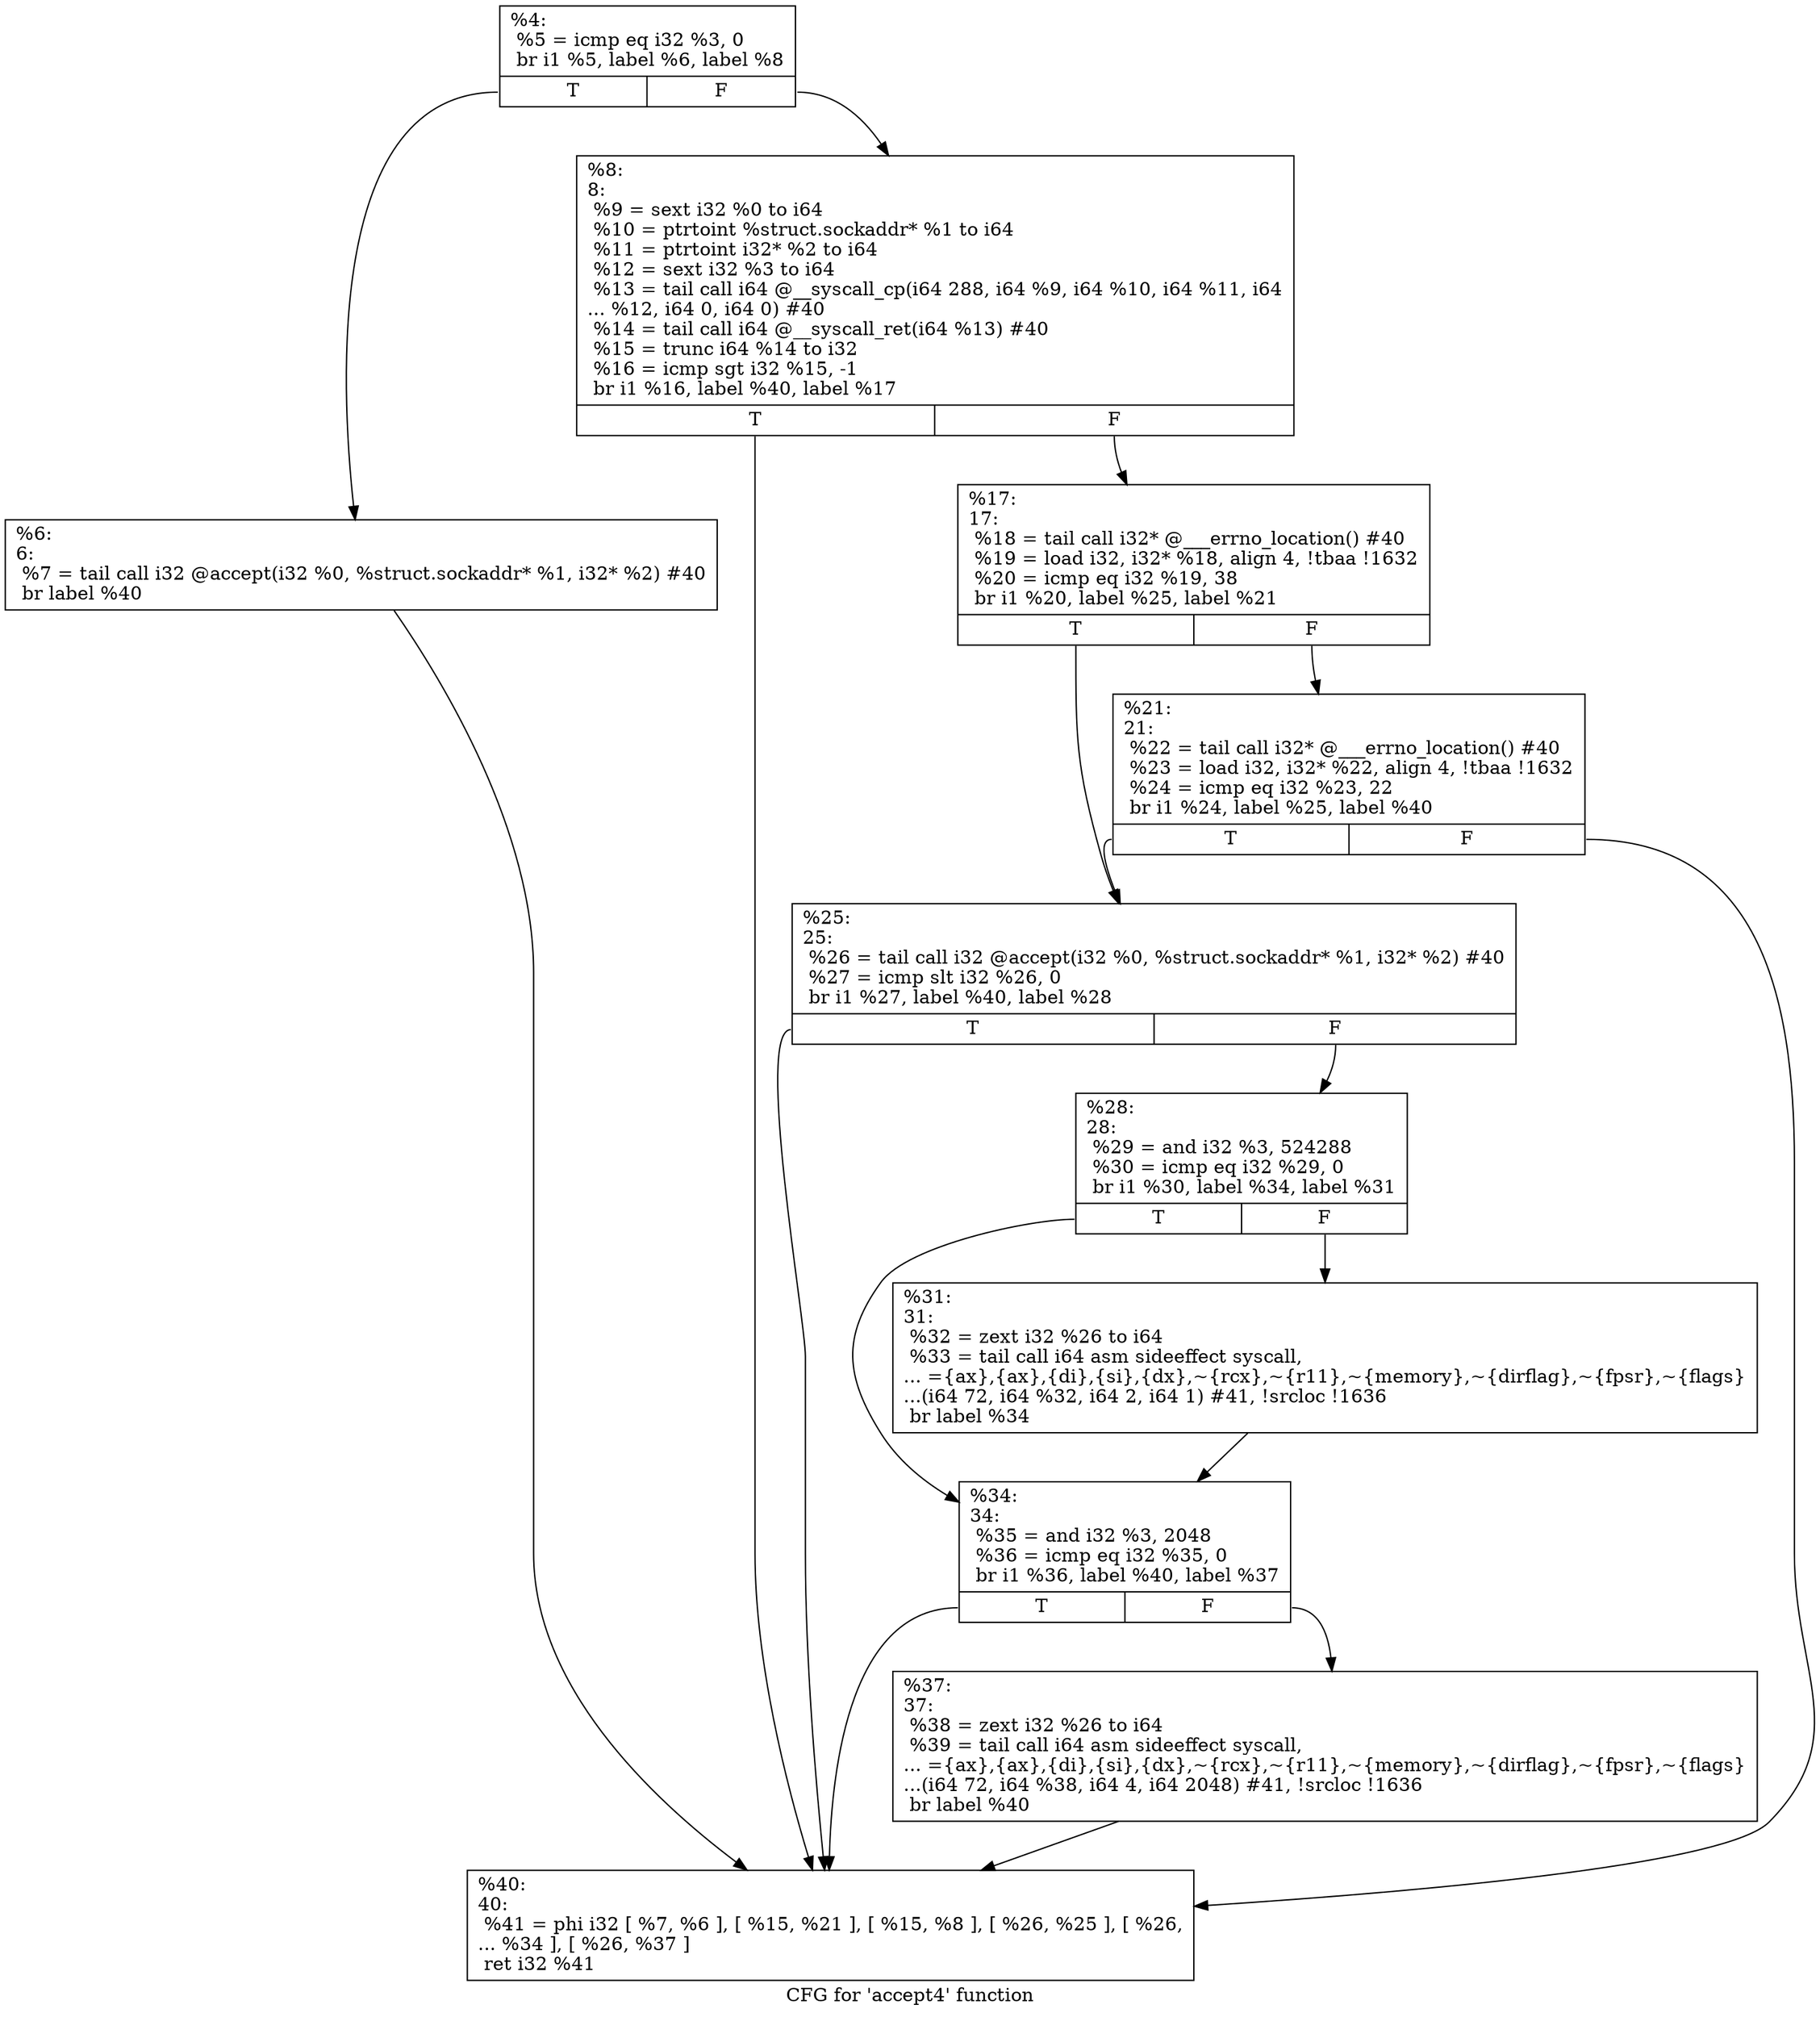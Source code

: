 digraph "CFG for 'accept4' function" {
	label="CFG for 'accept4' function";

	Node0x1d62470 [shape=record,label="{%4:\l  %5 = icmp eq i32 %3, 0\l  br i1 %5, label %6, label %8\l|{<s0>T|<s1>F}}"];
	Node0x1d62470:s0 -> Node0x1d62690;
	Node0x1d62470:s1 -> Node0x1d626e0;
	Node0x1d62690 [shape=record,label="{%6:\l6:                                                \l  %7 = tail call i32 @accept(i32 %0, %struct.sockaddr* %1, i32* %2) #40\l  br label %40\l}"];
	Node0x1d62690 -> Node0x1d62960;
	Node0x1d626e0 [shape=record,label="{%8:\l8:                                                \l  %9 = sext i32 %0 to i64\l  %10 = ptrtoint %struct.sockaddr* %1 to i64\l  %11 = ptrtoint i32* %2 to i64\l  %12 = sext i32 %3 to i64\l  %13 = tail call i64 @__syscall_cp(i64 288, i64 %9, i64 %10, i64 %11, i64\l... %12, i64 0, i64 0) #40\l  %14 = tail call i64 @__syscall_ret(i64 %13) #40\l  %15 = trunc i64 %14 to i32\l  %16 = icmp sgt i32 %15, -1\l  br i1 %16, label %40, label %17\l|{<s0>T|<s1>F}}"];
	Node0x1d626e0:s0 -> Node0x1d62960;
	Node0x1d626e0:s1 -> Node0x1d62730;
	Node0x1d62730 [shape=record,label="{%17:\l17:                                               \l  %18 = tail call i32* @___errno_location() #40\l  %19 = load i32, i32* %18, align 4, !tbaa !1632\l  %20 = icmp eq i32 %19, 38\l  br i1 %20, label %25, label %21\l|{<s0>T|<s1>F}}"];
	Node0x1d62730:s0 -> Node0x1d627d0;
	Node0x1d62730:s1 -> Node0x1d62780;
	Node0x1d62780 [shape=record,label="{%21:\l21:                                               \l  %22 = tail call i32* @___errno_location() #40\l  %23 = load i32, i32* %22, align 4, !tbaa !1632\l  %24 = icmp eq i32 %23, 22\l  br i1 %24, label %25, label %40\l|{<s0>T|<s1>F}}"];
	Node0x1d62780:s0 -> Node0x1d627d0;
	Node0x1d62780:s1 -> Node0x1d62960;
	Node0x1d627d0 [shape=record,label="{%25:\l25:                                               \l  %26 = tail call i32 @accept(i32 %0, %struct.sockaddr* %1, i32* %2) #40\l  %27 = icmp slt i32 %26, 0\l  br i1 %27, label %40, label %28\l|{<s0>T|<s1>F}}"];
	Node0x1d627d0:s0 -> Node0x1d62960;
	Node0x1d627d0:s1 -> Node0x1d62820;
	Node0x1d62820 [shape=record,label="{%28:\l28:                                               \l  %29 = and i32 %3, 524288\l  %30 = icmp eq i32 %29, 0\l  br i1 %30, label %34, label %31\l|{<s0>T|<s1>F}}"];
	Node0x1d62820:s0 -> Node0x1d628c0;
	Node0x1d62820:s1 -> Node0x1d62870;
	Node0x1d62870 [shape=record,label="{%31:\l31:                                               \l  %32 = zext i32 %26 to i64\l  %33 = tail call i64 asm sideeffect syscall,\l... =\{ax\},\{ax\},\{di\},\{si\},\{dx\},~\{rcx\},~\{r11\},~\{memory\},~\{dirflag\},~\{fpsr\},~\{flags\}\l...(i64 72, i64 %32, i64 2, i64 1) #41, !srcloc !1636\l  br label %34\l}"];
	Node0x1d62870 -> Node0x1d628c0;
	Node0x1d628c0 [shape=record,label="{%34:\l34:                                               \l  %35 = and i32 %3, 2048\l  %36 = icmp eq i32 %35, 0\l  br i1 %36, label %40, label %37\l|{<s0>T|<s1>F}}"];
	Node0x1d628c0:s0 -> Node0x1d62960;
	Node0x1d628c0:s1 -> Node0x1d62910;
	Node0x1d62910 [shape=record,label="{%37:\l37:                                               \l  %38 = zext i32 %26 to i64\l  %39 = tail call i64 asm sideeffect syscall,\l... =\{ax\},\{ax\},\{di\},\{si\},\{dx\},~\{rcx\},~\{r11\},~\{memory\},~\{dirflag\},~\{fpsr\},~\{flags\}\l...(i64 72, i64 %38, i64 4, i64 2048) #41, !srcloc !1636\l  br label %40\l}"];
	Node0x1d62910 -> Node0x1d62960;
	Node0x1d62960 [shape=record,label="{%40:\l40:                                               \l  %41 = phi i32 [ %7, %6 ], [ %15, %21 ], [ %15, %8 ], [ %26, %25 ], [ %26,\l... %34 ], [ %26, %37 ]\l  ret i32 %41\l}"];
}
